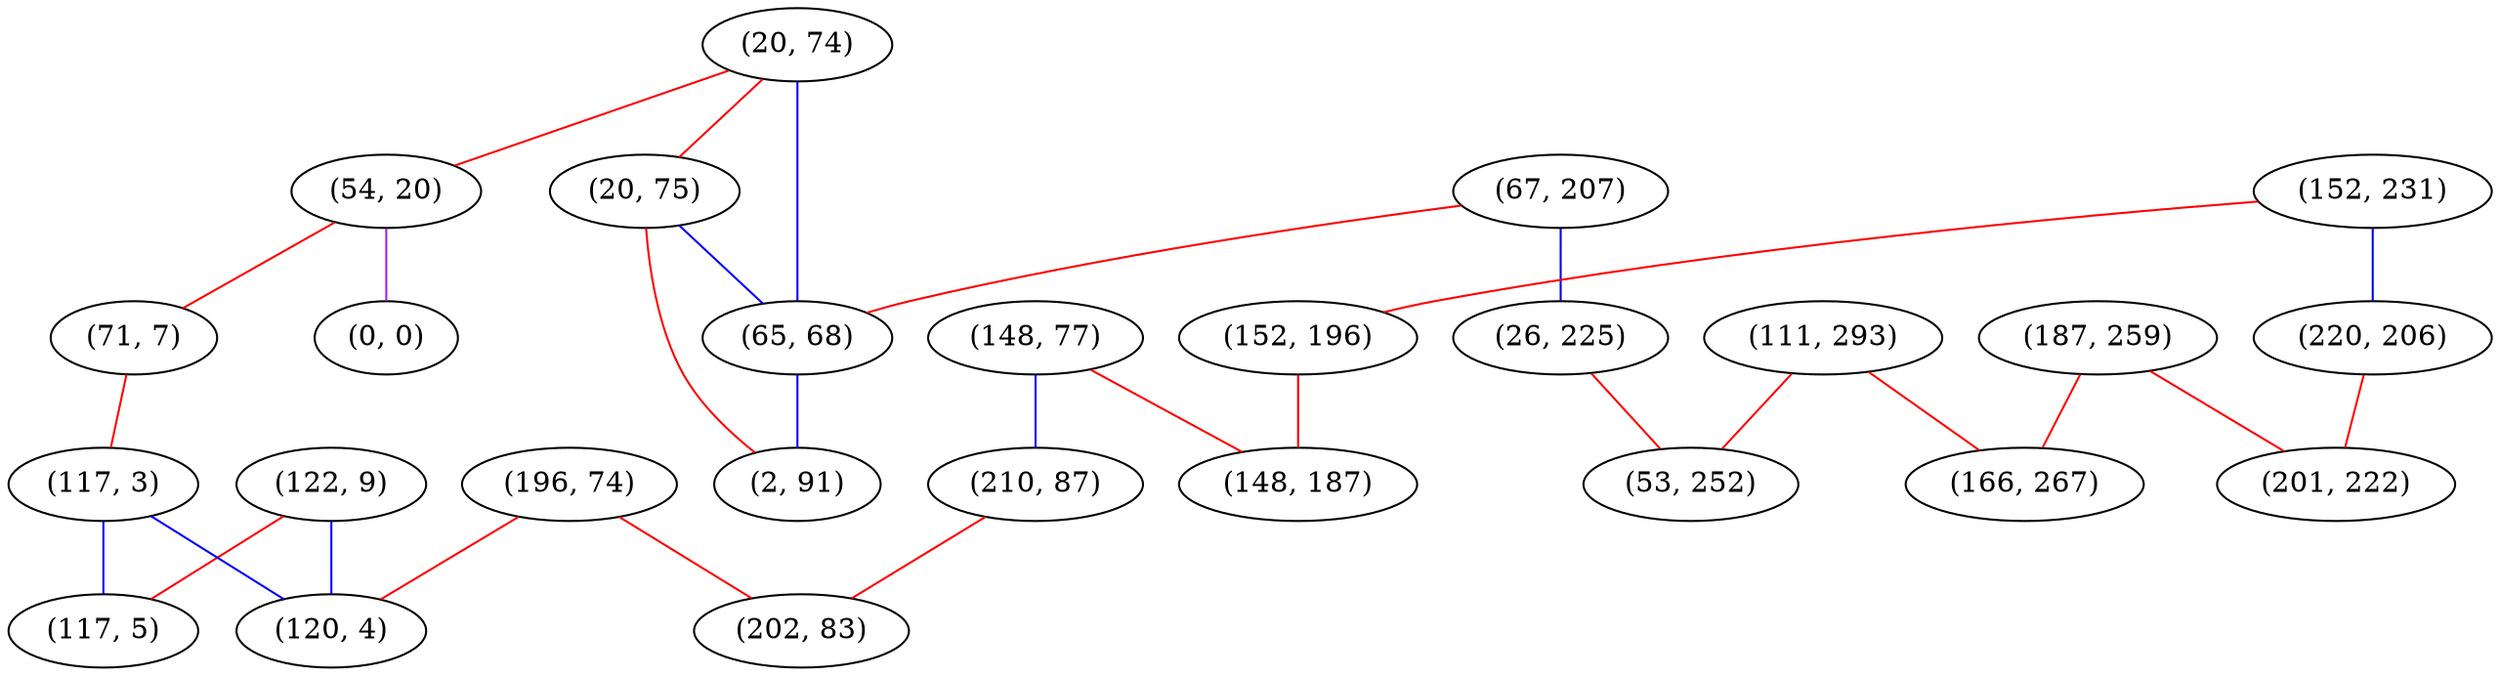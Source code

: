 graph "" {
"(148, 77)";
"(67, 207)";
"(26, 225)";
"(196, 74)";
"(20, 74)";
"(20, 75)";
"(111, 293)";
"(187, 259)";
"(210, 87)";
"(152, 231)";
"(122, 9)";
"(54, 20)";
"(0, 0)";
"(53, 252)";
"(202, 83)";
"(71, 7)";
"(65, 68)";
"(117, 3)";
"(220, 206)";
"(152, 196)";
"(148, 187)";
"(166, 267)";
"(120, 4)";
"(201, 222)";
"(2, 91)";
"(117, 5)";
"(148, 77)" -- "(210, 87)"  [color=blue, key=0, weight=3];
"(148, 77)" -- "(148, 187)"  [color=red, key=0, weight=1];
"(67, 207)" -- "(26, 225)"  [color=blue, key=0, weight=3];
"(67, 207)" -- "(65, 68)"  [color=red, key=0, weight=1];
"(26, 225)" -- "(53, 252)"  [color=red, key=0, weight=1];
"(196, 74)" -- "(202, 83)"  [color=red, key=0, weight=1];
"(196, 74)" -- "(120, 4)"  [color=red, key=0, weight=1];
"(20, 74)" -- "(54, 20)"  [color=red, key=0, weight=1];
"(20, 74)" -- "(65, 68)"  [color=blue, key=0, weight=3];
"(20, 74)" -- "(20, 75)"  [color=red, key=0, weight=1];
"(20, 75)" -- "(2, 91)"  [color=red, key=0, weight=1];
"(20, 75)" -- "(65, 68)"  [color=blue, key=0, weight=3];
"(111, 293)" -- "(166, 267)"  [color=red, key=0, weight=1];
"(111, 293)" -- "(53, 252)"  [color=red, key=0, weight=1];
"(187, 259)" -- "(166, 267)"  [color=red, key=0, weight=1];
"(187, 259)" -- "(201, 222)"  [color=red, key=0, weight=1];
"(210, 87)" -- "(202, 83)"  [color=red, key=0, weight=1];
"(152, 231)" -- "(220, 206)"  [color=blue, key=0, weight=3];
"(152, 231)" -- "(152, 196)"  [color=red, key=0, weight=1];
"(122, 9)" -- "(117, 5)"  [color=red, key=0, weight=1];
"(122, 9)" -- "(120, 4)"  [color=blue, key=0, weight=3];
"(54, 20)" -- "(0, 0)"  [color=purple, key=0, weight=4];
"(54, 20)" -- "(71, 7)"  [color=red, key=0, weight=1];
"(71, 7)" -- "(117, 3)"  [color=red, key=0, weight=1];
"(65, 68)" -- "(2, 91)"  [color=blue, key=0, weight=3];
"(117, 3)" -- "(120, 4)"  [color=blue, key=0, weight=3];
"(117, 3)" -- "(117, 5)"  [color=blue, key=0, weight=3];
"(220, 206)" -- "(201, 222)"  [color=red, key=0, weight=1];
"(152, 196)" -- "(148, 187)"  [color=red, key=0, weight=1];
}

